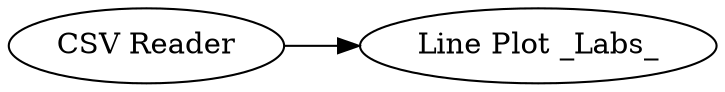 digraph {
	"6560262692485175895_1" [label="CSV Reader"]
	"6560262692485175895_2" [label="Line Plot _Labs_"]
	"6560262692485175895_1" -> "6560262692485175895_2"
	rankdir=LR
}
